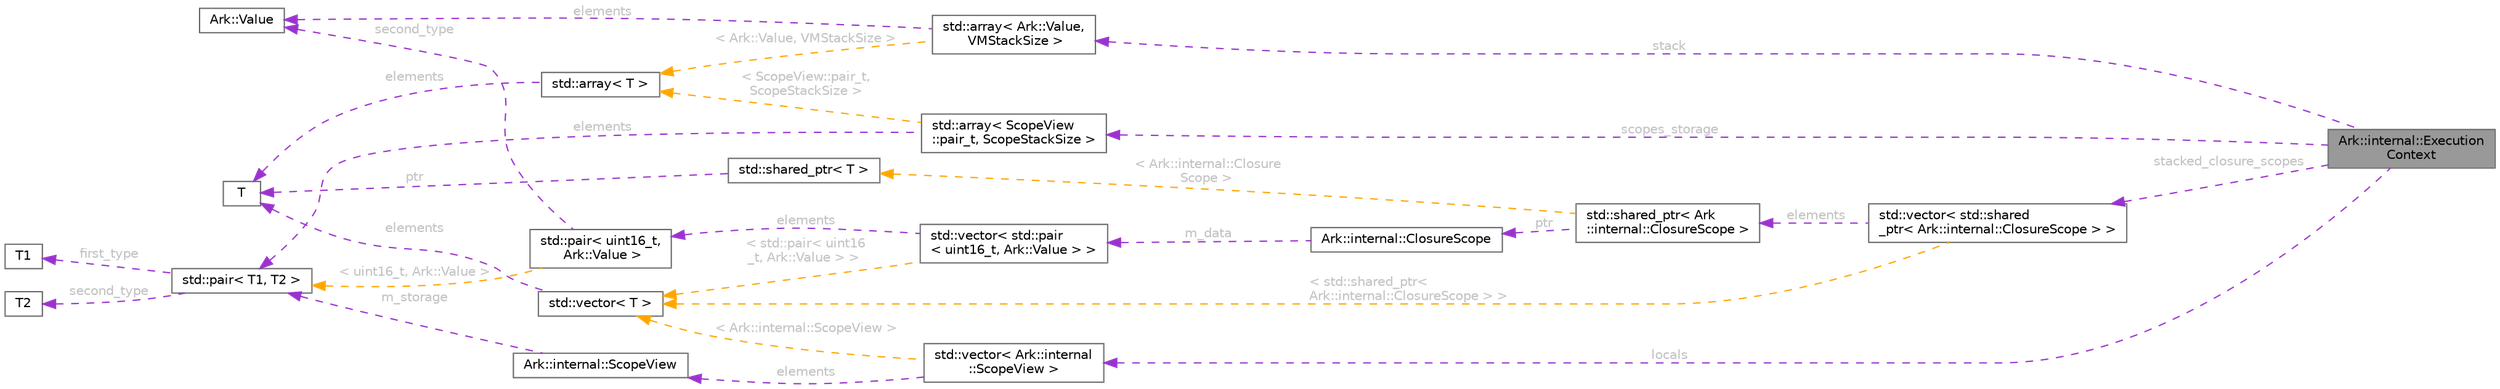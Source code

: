 digraph "Ark::internal::ExecutionContext"
{
 // INTERACTIVE_SVG=YES
 // LATEX_PDF_SIZE
  bgcolor="transparent";
  edge [fontname=Helvetica,fontsize=10,labelfontname=Helvetica,labelfontsize=10];
  node [fontname=Helvetica,fontsize=10,shape=box,height=0.2,width=0.4];
  rankdir="LR";
  Node1 [id="Node000001",label="Ark::internal::Execution\lContext",height=0.2,width=0.4,color="gray40", fillcolor="grey60", style="filled", fontcolor="black",tooltip=" "];
  Node2 -> Node1 [id="edge1_Node000001_Node000002",dir="back",color="darkorchid3",style="dashed",tooltip=" ",label=" stacked_closure_scopes",fontcolor="grey" ];
  Node2 [id="Node000002",label="std::vector\< std::shared\l_ptr\< Ark::internal::ClosureScope \> \>",height=0.2,width=0.4,color="gray40", fillcolor="white", style="filled",tooltip=" "];
  Node3 -> Node2 [id="edge2_Node000002_Node000003",dir="back",color="darkorchid3",style="dashed",tooltip=" ",label=" elements",fontcolor="grey" ];
  Node3 [id="Node000003",label="std::shared_ptr\< Ark\l::internal::ClosureScope \>",height=0.2,width=0.4,color="gray40", fillcolor="white", style="filled",tooltip=" "];
  Node4 -> Node3 [id="edge3_Node000003_Node000004",dir="back",color="darkorchid3",style="dashed",tooltip=" ",label=" ptr",fontcolor="grey" ];
  Node4 [id="Node000004",label="Ark::internal::ClosureScope",height=0.2,width=0.4,color="gray40", fillcolor="white", style="filled",URL="$d9/d6c/classArk_1_1internal_1_1ClosureScope.html",tooltip="A class to store fields captured by a closure."];
  Node5 -> Node4 [id="edge4_Node000004_Node000005",dir="back",color="darkorchid3",style="dashed",tooltip=" ",label=" m_data",fontcolor="grey" ];
  Node5 [id="Node000005",label="std::vector\< std::pair\l\< uint16_t, Ark::Value \> \>",height=0.2,width=0.4,color="gray40", fillcolor="white", style="filled",tooltip=" "];
  Node6 -> Node5 [id="edge5_Node000005_Node000006",dir="back",color="darkorchid3",style="dashed",tooltip=" ",label=" elements",fontcolor="grey" ];
  Node6 [id="Node000006",label="std::pair\< uint16_t,\l Ark::Value \>",height=0.2,width=0.4,color="gray40", fillcolor="white", style="filled",tooltip=" "];
  Node7 -> Node6 [id="edge6_Node000006_Node000007",dir="back",color="darkorchid3",style="dashed",tooltip=" ",label=" second_type",fontcolor="grey" ];
  Node7 [id="Node000007",label="Ark::Value",height=0.2,width=0.4,color="gray40", fillcolor="white", style="filled",URL="$d3/d90/classArk_1_1Value.html",tooltip=" "];
  Node8 -> Node6 [id="edge7_Node000006_Node000008",dir="back",color="orange",style="dashed",tooltip=" ",label=" \< uint16_t, Ark::Value \>",fontcolor="grey" ];
  Node8 [id="Node000008",label="std::pair\< T1, T2 \>",height=0.2,width=0.4,color="gray40", fillcolor="white", style="filled",tooltip=" "];
  Node9 -> Node8 [id="edge8_Node000008_Node000009",dir="back",color="darkorchid3",style="dashed",tooltip=" ",label=" first_type",fontcolor="grey" ];
  Node9 [id="Node000009",label="T1",height=0.2,width=0.4,color="gray40", fillcolor="white", style="filled",tooltip=" "];
  Node10 -> Node8 [id="edge9_Node000008_Node000010",dir="back",color="darkorchid3",style="dashed",tooltip=" ",label=" second_type",fontcolor="grey" ];
  Node10 [id="Node000010",label="T2",height=0.2,width=0.4,color="gray40", fillcolor="white", style="filled",tooltip=" "];
  Node11 -> Node5 [id="edge10_Node000005_Node000011",dir="back",color="orange",style="dashed",tooltip=" ",label=" \< std::pair\< uint16\l_t, Ark::Value \> \>",fontcolor="grey" ];
  Node11 [id="Node000011",label="std::vector\< T \>",height=0.2,width=0.4,color="gray40", fillcolor="white", style="filled",tooltip=" "];
  Node12 -> Node11 [id="edge11_Node000011_Node000012",dir="back",color="darkorchid3",style="dashed",tooltip=" ",label=" elements",fontcolor="grey" ];
  Node12 [id="Node000012",label="T",height=0.2,width=0.4,color="gray40", fillcolor="white", style="filled",tooltip=" "];
  Node13 -> Node3 [id="edge12_Node000003_Node000013",dir="back",color="orange",style="dashed",tooltip=" ",label=" \< Ark::internal::Closure\lScope \>",fontcolor="grey" ];
  Node13 [id="Node000013",label="std::shared_ptr\< T \>",height=0.2,width=0.4,color="gray40", fillcolor="white", style="filled",tooltip=" "];
  Node12 -> Node13 [id="edge13_Node000013_Node000012",dir="back",color="darkorchid3",style="dashed",tooltip=" ",label=" ptr",fontcolor="grey" ];
  Node11 -> Node2 [id="edge14_Node000002_Node000011",dir="back",color="orange",style="dashed",tooltip=" ",label=" \< std::shared_ptr\<\l Ark::internal::ClosureScope \> \>",fontcolor="grey" ];
  Node14 -> Node1 [id="edge15_Node000001_Node000014",dir="back",color="darkorchid3",style="dashed",tooltip=" ",label=" locals",fontcolor="grey" ];
  Node14 [id="Node000014",label="std::vector\< Ark::internal\l::ScopeView \>",height=0.2,width=0.4,color="gray40", fillcolor="white", style="filled",tooltip=" "];
  Node15 -> Node14 [id="edge16_Node000014_Node000015",dir="back",color="darkorchid3",style="dashed",tooltip=" ",label=" elements",fontcolor="grey" ];
  Node15 [id="Node000015",label="Ark::internal::ScopeView",height=0.2,width=0.4,color="gray40", fillcolor="white", style="filled",URL="$d2/ddd/classArk_1_1internal_1_1ScopeView.html",tooltip="A class to handle the VM scope more efficiently."];
  Node8 -> Node15 [id="edge17_Node000015_Node000008",dir="back",color="darkorchid3",style="dashed",tooltip=" ",label=" m_storage",fontcolor="grey" ];
  Node11 -> Node14 [id="edge18_Node000014_Node000011",dir="back",color="orange",style="dashed",tooltip=" ",label=" \< Ark::internal::ScopeView \>",fontcolor="grey" ];
  Node16 -> Node1 [id="edge19_Node000001_Node000016",dir="back",color="darkorchid3",style="dashed",tooltip=" ",label=" scopes_storage",fontcolor="grey" ];
  Node16 [id="Node000016",label="std::array\< ScopeView\l::pair_t, ScopeStackSize \>",height=0.2,width=0.4,color="gray40", fillcolor="white", style="filled",tooltip=" "];
  Node8 -> Node16 [id="edge20_Node000016_Node000008",dir="back",color="darkorchid3",style="dashed",tooltip=" ",label=" elements",fontcolor="grey" ];
  Node17 -> Node16 [id="edge21_Node000016_Node000017",dir="back",color="orange",style="dashed",tooltip=" ",label=" \< ScopeView::pair_t,\l ScopeStackSize \>",fontcolor="grey" ];
  Node17 [id="Node000017",label="std::array\< T \>",height=0.2,width=0.4,color="gray40", fillcolor="white", style="filled",tooltip=" "];
  Node12 -> Node17 [id="edge22_Node000017_Node000012",dir="back",color="darkorchid3",style="dashed",tooltip=" ",label=" elements",fontcolor="grey" ];
  Node18 -> Node1 [id="edge23_Node000001_Node000018",dir="back",color="darkorchid3",style="dashed",tooltip=" ",label=" stack",fontcolor="grey" ];
  Node18 [id="Node000018",label="std::array\< Ark::Value,\l VMStackSize \>",height=0.2,width=0.4,color="gray40", fillcolor="white", style="filled",tooltip=" "];
  Node7 -> Node18 [id="edge24_Node000018_Node000007",dir="back",color="darkorchid3",style="dashed",tooltip=" ",label=" elements",fontcolor="grey" ];
  Node17 -> Node18 [id="edge25_Node000018_Node000017",dir="back",color="orange",style="dashed",tooltip=" ",label=" \< Ark::Value, VMStackSize \>",fontcolor="grey" ];
}
